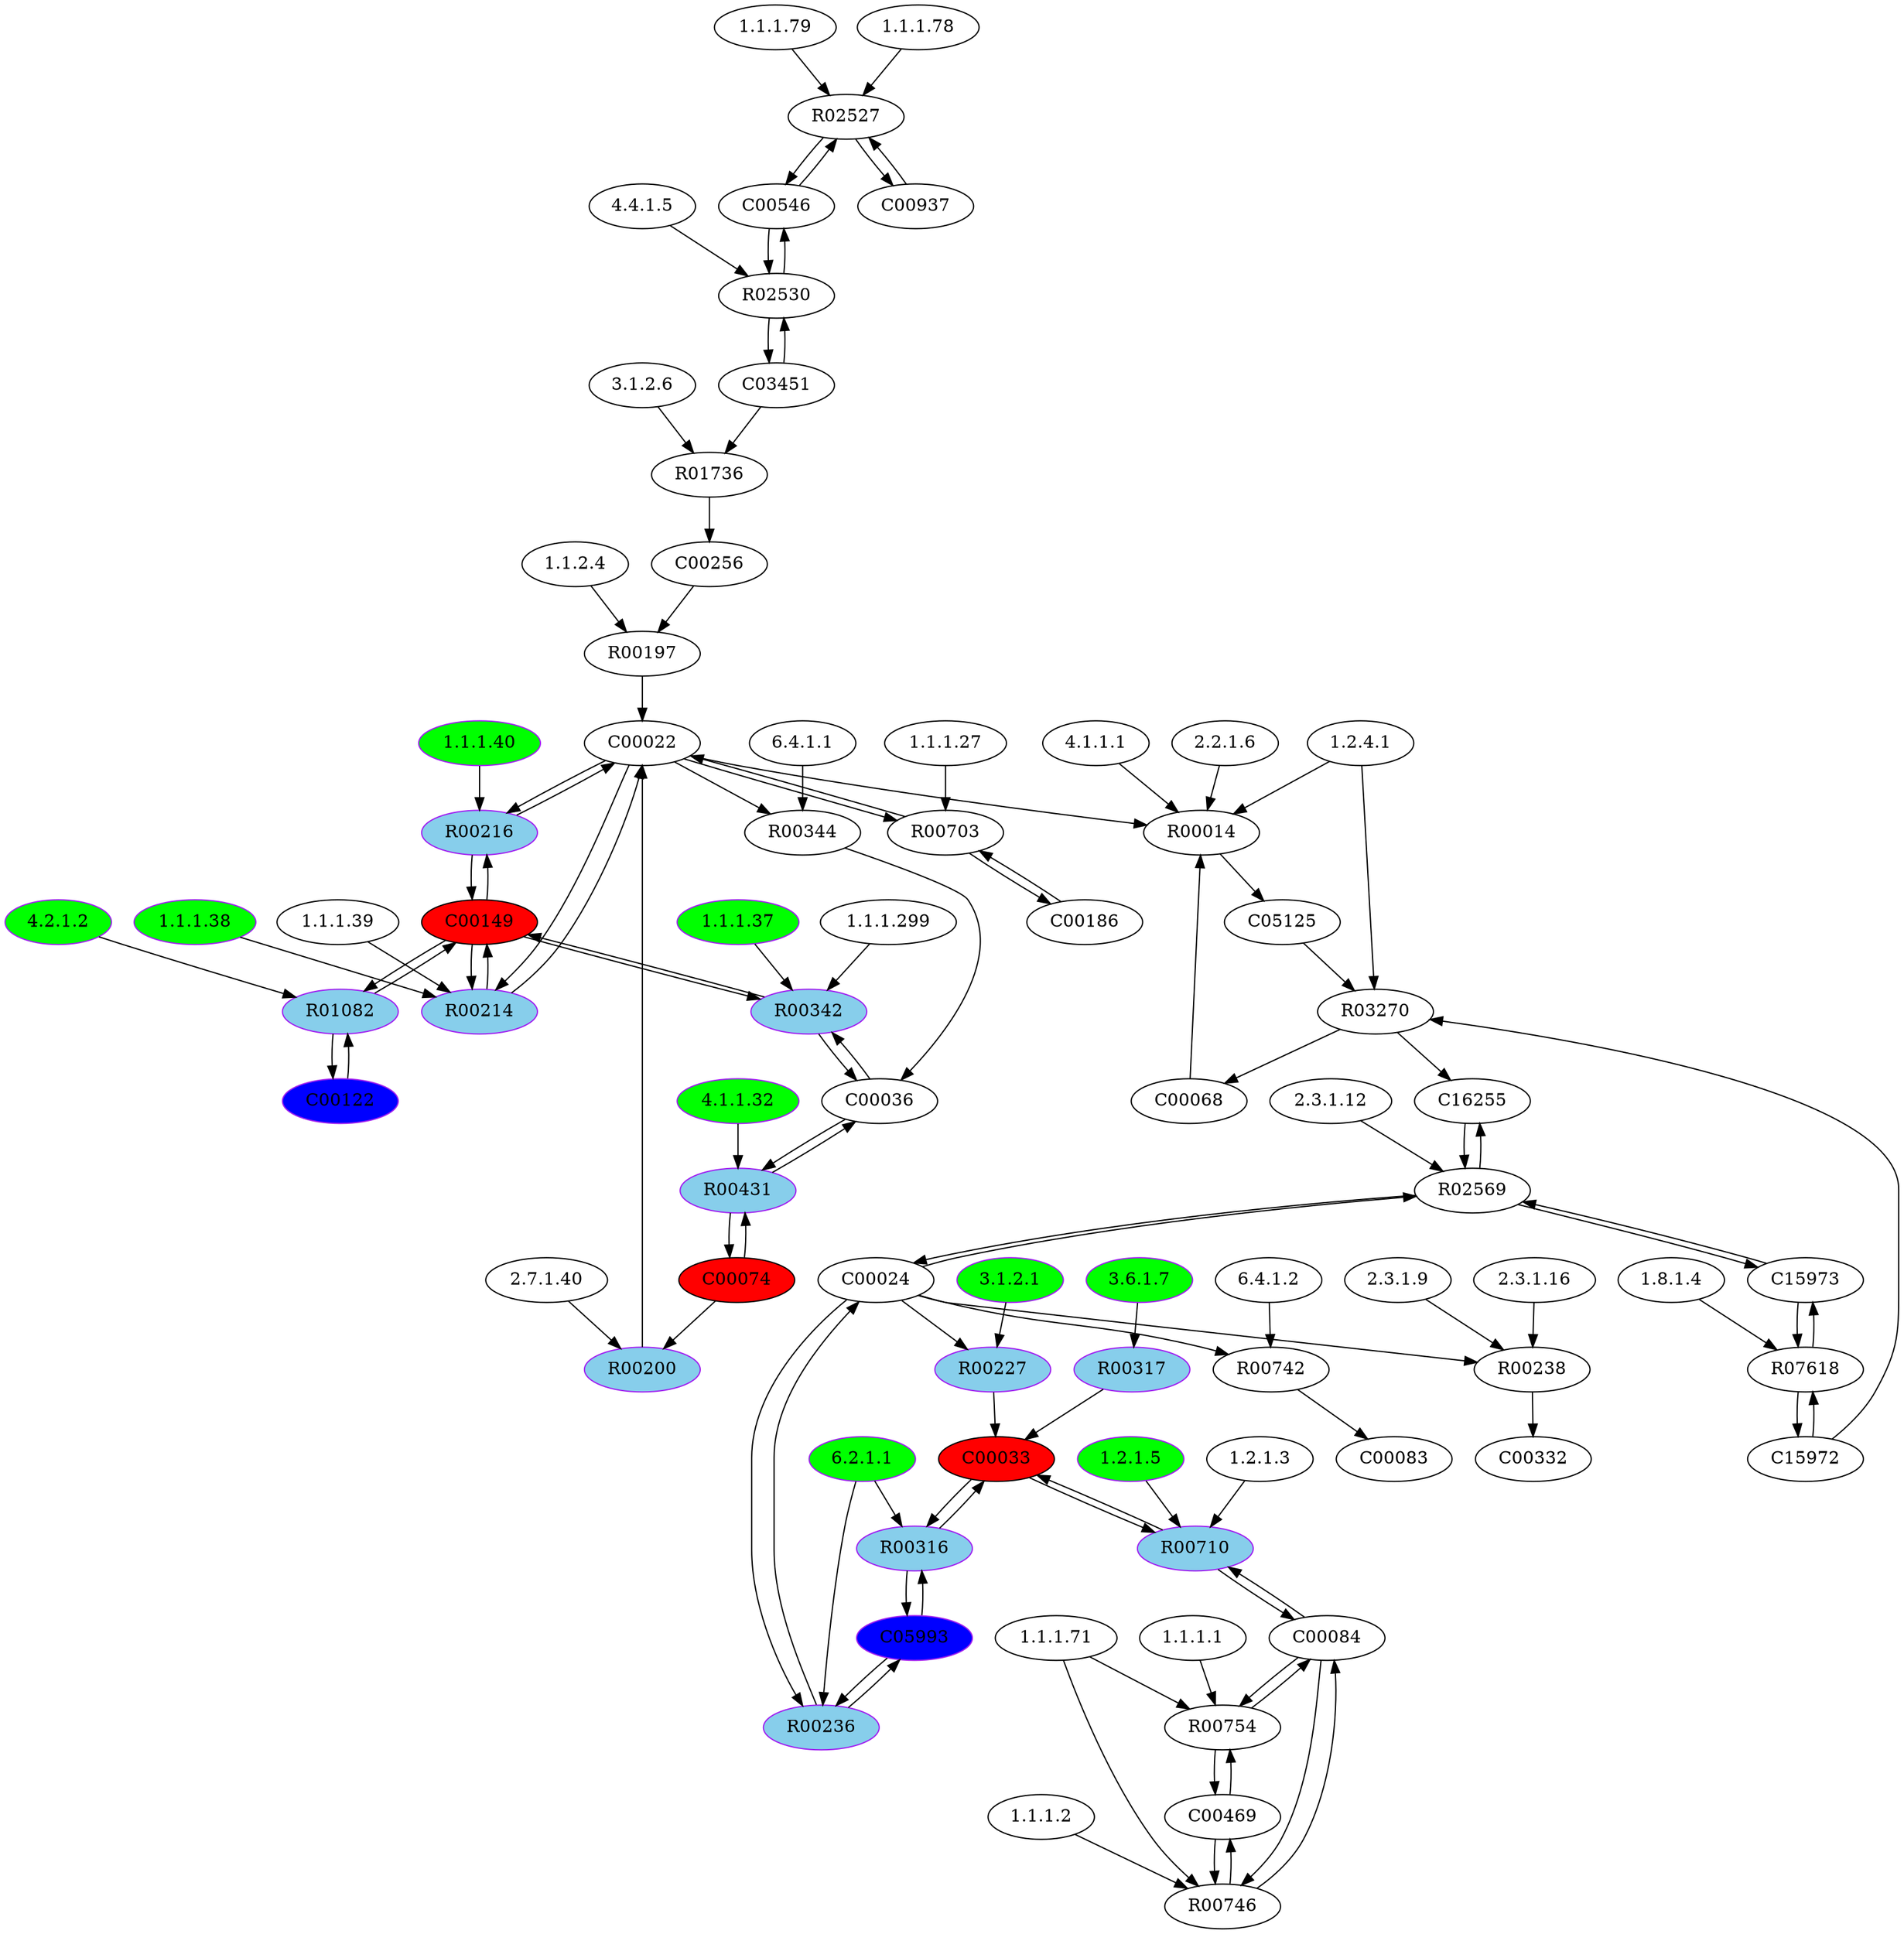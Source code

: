 digraph G {
"1.1.1.79" [type=E];
"6.4.1.2" [type=E];
"1.1.1.38" [color=purple, fillcolor=green, style=filled, type=E];
"1.1.1.1" [type=E];
"4.4.1.5" [type=E];
"1.1.2.4" [type=E];
"2.3.1.9" [type=E];
"1.8.1.4" [type=E];
"1.1.1.2" [type=E];
"3.1.2.1" [color=purple, fillcolor=green, style=filled, type=E];
"1.2.1.5" [color=purple, fillcolor=green, style=filled, type=E];
"1.1.1.78" [type=E];
"2.3.1.16" [type=E];
"3.6.1.7" [color=purple, fillcolor=green, style=filled, type=E];
"1.2.4.1" [type=E];
"4.1.1.1" [type=E];
"1.1.1.40" [color=purple, fillcolor=green, style=filled, type=E];
"1.1.1.27" [type=E];
"2.7.1.40" [type=E];
"6.2.1.1" [color=purple, fillcolor=green, style=filled, type=E];
"4.1.1.32" [color=purple, fillcolor=green, style=filled, type=E];
"2.3.1.12" [type=E];
"2.2.1.6" [type=E];
"1.1.1.37" [color=purple, fillcolor=green, style=filled, type=E];
"4.2.1.2" [color=purple, fillcolor=green, style=filled, type=E];
"1.1.1.39" [type=E];
"3.1.2.6" [type=E];
"6.4.1.1" [type=E];
"1.2.1.3" [type=E];
"1.1.1.299" [type=E];
"1.1.1.71" [type=E];
R00431 [color=purple, fillcolor=skyblue, style=filled, type=R];
R00754 [type=R];
R01082 [color=purple, fillcolor=skyblue, style=filled, type=R];
R00216 [color=purple, fillcolor=skyblue, style=filled, type=R];
R00316 [color=purple, fillcolor=skyblue, style=filled, type=R];
R00238 [type=R];
R00227 [color=purple, fillcolor=skyblue, style=filled, type=R];
R00214 [color=purple, fillcolor=skyblue, style=filled, type=R];
R03270 [type=R];
R02527 [type=R];
R00344 [type=R];
R02569 [type=R];
R00746 [type=R];
R00200 [color=purple, fillcolor=skyblue, style=filled, type=R];
R01736 [type=R];
R00236 [color=purple, fillcolor=skyblue, style=filled, type=R];
R00342 [color=purple, fillcolor=skyblue, style=filled, type=R];
R00703 [type=R];
R00710 [color=purple, fillcolor=skyblue, style=filled, type=R];
R07618 [type=R];
R00014 [type=R];
R00317 [color=purple, fillcolor=skyblue, style=filled, type=R];
R02530 [type=R];
R00742 [type=R];
R00197 [type=R];
C00024 [type=C];
C00186 [type=C];
C03451 [type=C];
C00074 [fillcolor=red, style=filled, type=C];
C00036 [type=C];
C05993 [color=purple, fillcolor=blue, style=filled, type=C];
C00469 [type=C];
C00122 [color=purple, fillcolor=blue, style=filled, type=C];
C00937 [type=C];
C00084 [type=C];
C15973 [type=C];
C00083 [type=C];
C00068 [type=C];
C05125 [type=C];
C00022 [type=C];
C00256 [type=C];
C00546 [type=C];
C00149 [fillcolor=red, style=filled, type=C];
C15972 [type=C];
C00033 [fillcolor=red, style=filled, type=C];
C16255 [type=C];
C00332 [type=C];
C05125 -> R03270;
C15972 -> R03270;
R03270 -> C00068;
R03270 -> C16255;
C00036 -> R00431;
R00431 -> C00036;
R00431 -> C00074;
C00074 -> R00431;
C00074 -> R00200;
R00200 -> C00022;
C03451 -> R02530;
R02530 -> C03451;
R02530 -> C00546;
C00546 -> R02530;
C00256 -> R00197;
R00197 -> C00022;
C03451 -> R01736;
R01736 -> C00256;
C00022 -> R00344;
R00344 -> C00036;
C00149 -> R00214;
R00214 -> C00149;
R00214 -> C00022;
C00022 -> R00214;
C00149 -> R00216;
R00216 -> C00149;
R00216 -> C00022;
C00022 -> R00216;
C00149 -> R00342;
R00342 -> C00149;
R00342 -> C00036;
C00036 -> R00342;
C00186 -> R00703;
R00703 -> C00186;
R00703 -> C00022;
C00022 -> R00703;
C05993 -> R00236;
R00236 -> C05993;
R00236 -> C00024;
C00024 -> R00236;
C00024 -> R00227;
R00227 -> C00033;
C00033 -> R00316;
R00316 -> C00033;
R00316 -> C05993;
C05993 -> R00316;
C00084 -> R00710;
R00710 -> C00084;
R00710 -> C00033;
C00033 -> R00710;
C00024 -> R00238;
R00238 -> C00332;
C00024 -> R00742;
R00742 -> C00083;
C00937 -> R02527;
R02527 -> C00937;
R02527 -> C00546;
C00546 -> R02527;
C00068 -> R00014;
C00022 -> R00014;
R00014 -> C05125;
C00024 -> R02569;
R02569 -> C00024;
C15973 -> R02569;
R02569 -> C15973;
R02569 -> C16255;
C16255 -> R02569;
C15973 -> R07618;
R07618 -> C15973;
R07618 -> C15972;
C15972 -> R07618;
R00317 -> C00033;
C00149 -> R01082;
R01082 -> C00149;
R01082 -> C00122;
C00122 -> R01082;
C00469 -> R00754;
R00754 -> C00469;
R00754 -> C00084;
C00084 -> R00754;
C00469 -> R00746;
R00746 -> C00469;
R00746 -> C00084;
C00084 -> R00746;
"4.1.1.32" -> R00431;
"1.1.1.1" -> R00754;
"1.1.1.71" -> R00754;
"4.2.1.2" -> R01082;
"1.1.1.40" -> R00216;
"6.2.1.1" -> R00316;
"2.3.1.9" -> R00238;
"2.3.1.16" -> R00238;
"3.1.2.1" -> R00227;
"1.1.1.38" -> R00214;
"1.1.1.39" -> R00214;
"1.2.4.1" -> R03270;
"1.1.1.78" -> R02527;
"1.1.1.79" -> R02527;
"6.4.1.1" -> R00344;
"2.3.1.12" -> R02569;
"1.1.1.2" -> R00746;
"1.1.1.71" -> R00746;
"2.7.1.40" -> R00200;
"3.1.2.6" -> R01736;
"6.2.1.1" -> R00236;
"1.1.1.37" -> R00342;
"1.1.1.299" -> R00342;
"1.1.1.27" -> R00703;
"1.2.1.3" -> R00710;
"1.2.1.5" -> R00710;
"1.8.1.4" -> R07618;
"1.2.4.1" -> R00014;
"2.2.1.6" -> R00014;
"4.1.1.1" -> R00014;
"3.6.1.7" -> R00317;
"4.4.1.5" -> R02530;
"6.4.1.2" -> R00742;
"1.1.2.4" -> R00197;
}
